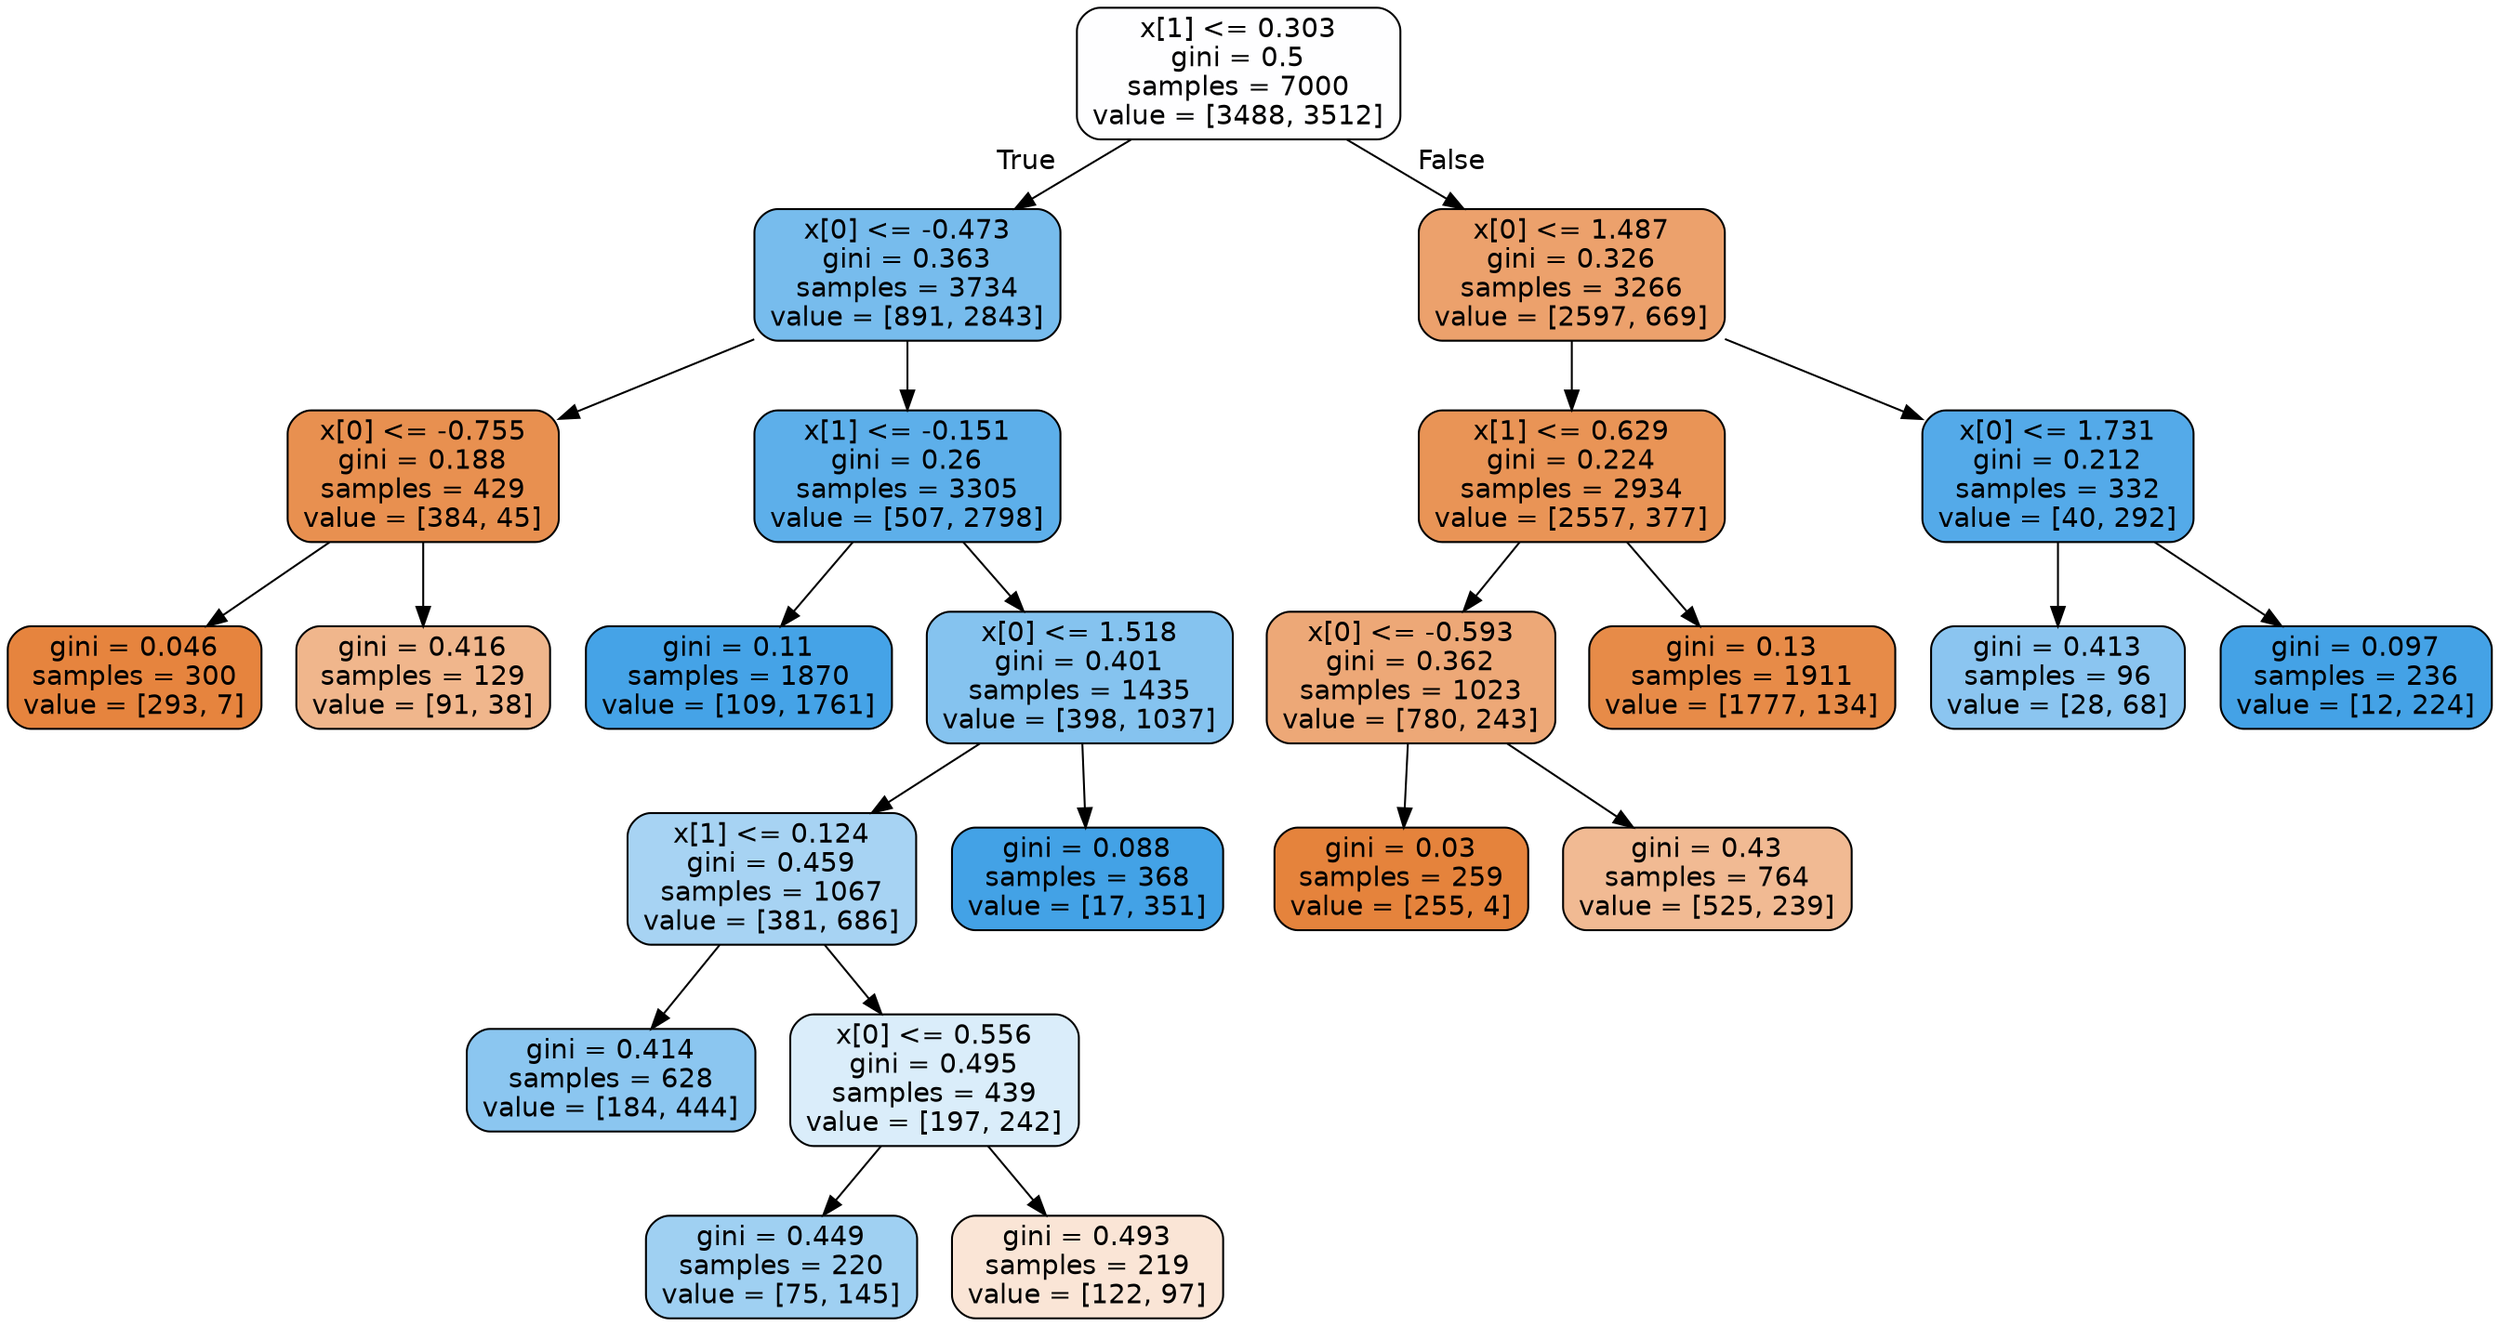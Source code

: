 digraph Tree {
node [shape=box, style="filled, rounded", color="black", fontname="helvetica"] ;
edge [fontname="helvetica"] ;
0 [label="x[1] <= 0.303\ngini = 0.5\nsamples = 7000\nvalue = [3488, 3512]", fillcolor="#fefeff"] ;
1 [label="x[0] <= -0.473\ngini = 0.363\nsamples = 3734\nvalue = [891, 2843]", fillcolor="#77bced"] ;
0 -> 1 [labeldistance=2.5, labelangle=45, headlabel="True"] ;
3 [label="x[0] <= -0.755\ngini = 0.188\nsamples = 429\nvalue = [384, 45]", fillcolor="#e89050"] ;
1 -> 3 ;
15 [label="gini = 0.046\nsamples = 300\nvalue = [293, 7]", fillcolor="#e6843e"] ;
3 -> 15 ;
16 [label="gini = 0.416\nsamples = 129\nvalue = [91, 38]", fillcolor="#f0b68c"] ;
3 -> 16 ;
4 [label="x[1] <= -0.151\ngini = 0.26\nsamples = 3305\nvalue = [507, 2798]", fillcolor="#5dafea"] ;
1 -> 4 ;
7 [label="gini = 0.11\nsamples = 1870\nvalue = [109, 1761]", fillcolor="#45a3e7"] ;
4 -> 7 ;
8 [label="x[0] <= 1.518\ngini = 0.401\nsamples = 1435\nvalue = [398, 1037]", fillcolor="#85c3ef"] ;
4 -> 8 ;
9 [label="x[1] <= 0.124\ngini = 0.459\nsamples = 1067\nvalue = [381, 686]", fillcolor="#a7d3f3"] ;
8 -> 9 ;
17 [label="gini = 0.414\nsamples = 628\nvalue = [184, 444]", fillcolor="#8bc6f0"] ;
9 -> 17 ;
18 [label="x[0] <= 0.556\ngini = 0.495\nsamples = 439\nvalue = [197, 242]", fillcolor="#daedfa"] ;
9 -> 18 ;
19 [label="gini = 0.449\nsamples = 220\nvalue = [75, 145]", fillcolor="#9fd0f2"] ;
18 -> 19 ;
20 [label="gini = 0.493\nsamples = 219\nvalue = [122, 97]", fillcolor="#fae5d6"] ;
18 -> 20 ;
10 [label="gini = 0.088\nsamples = 368\nvalue = [17, 351]", fillcolor="#43a2e6"] ;
8 -> 10 ;
2 [label="x[0] <= 1.487\ngini = 0.326\nsamples = 3266\nvalue = [2597, 669]", fillcolor="#eca16c"] ;
0 -> 2 [labeldistance=2.5, labelangle=-45, headlabel="False"] ;
5 [label="x[1] <= 0.629\ngini = 0.224\nsamples = 2934\nvalue = [2557, 377]", fillcolor="#e99456"] ;
2 -> 5 ;
11 [label="x[0] <= -0.593\ngini = 0.362\nsamples = 1023\nvalue = [780, 243]", fillcolor="#eda877"] ;
5 -> 11 ;
13 [label="gini = 0.03\nsamples = 259\nvalue = [255, 4]", fillcolor="#e5833c"] ;
11 -> 13 ;
14 [label="gini = 0.43\nsamples = 764\nvalue = [525, 239]", fillcolor="#f1ba93"] ;
11 -> 14 ;
12 [label="gini = 0.13\nsamples = 1911\nvalue = [1777, 134]", fillcolor="#e78b48"] ;
5 -> 12 ;
6 [label="x[0] <= 1.731\ngini = 0.212\nsamples = 332\nvalue = [40, 292]", fillcolor="#54aae9"] ;
2 -> 6 ;
21 [label="gini = 0.413\nsamples = 96\nvalue = [28, 68]", fillcolor="#8bc5f0"] ;
6 -> 21 ;
22 [label="gini = 0.097\nsamples = 236\nvalue = [12, 224]", fillcolor="#44a2e6"] ;
6 -> 22 ;
}